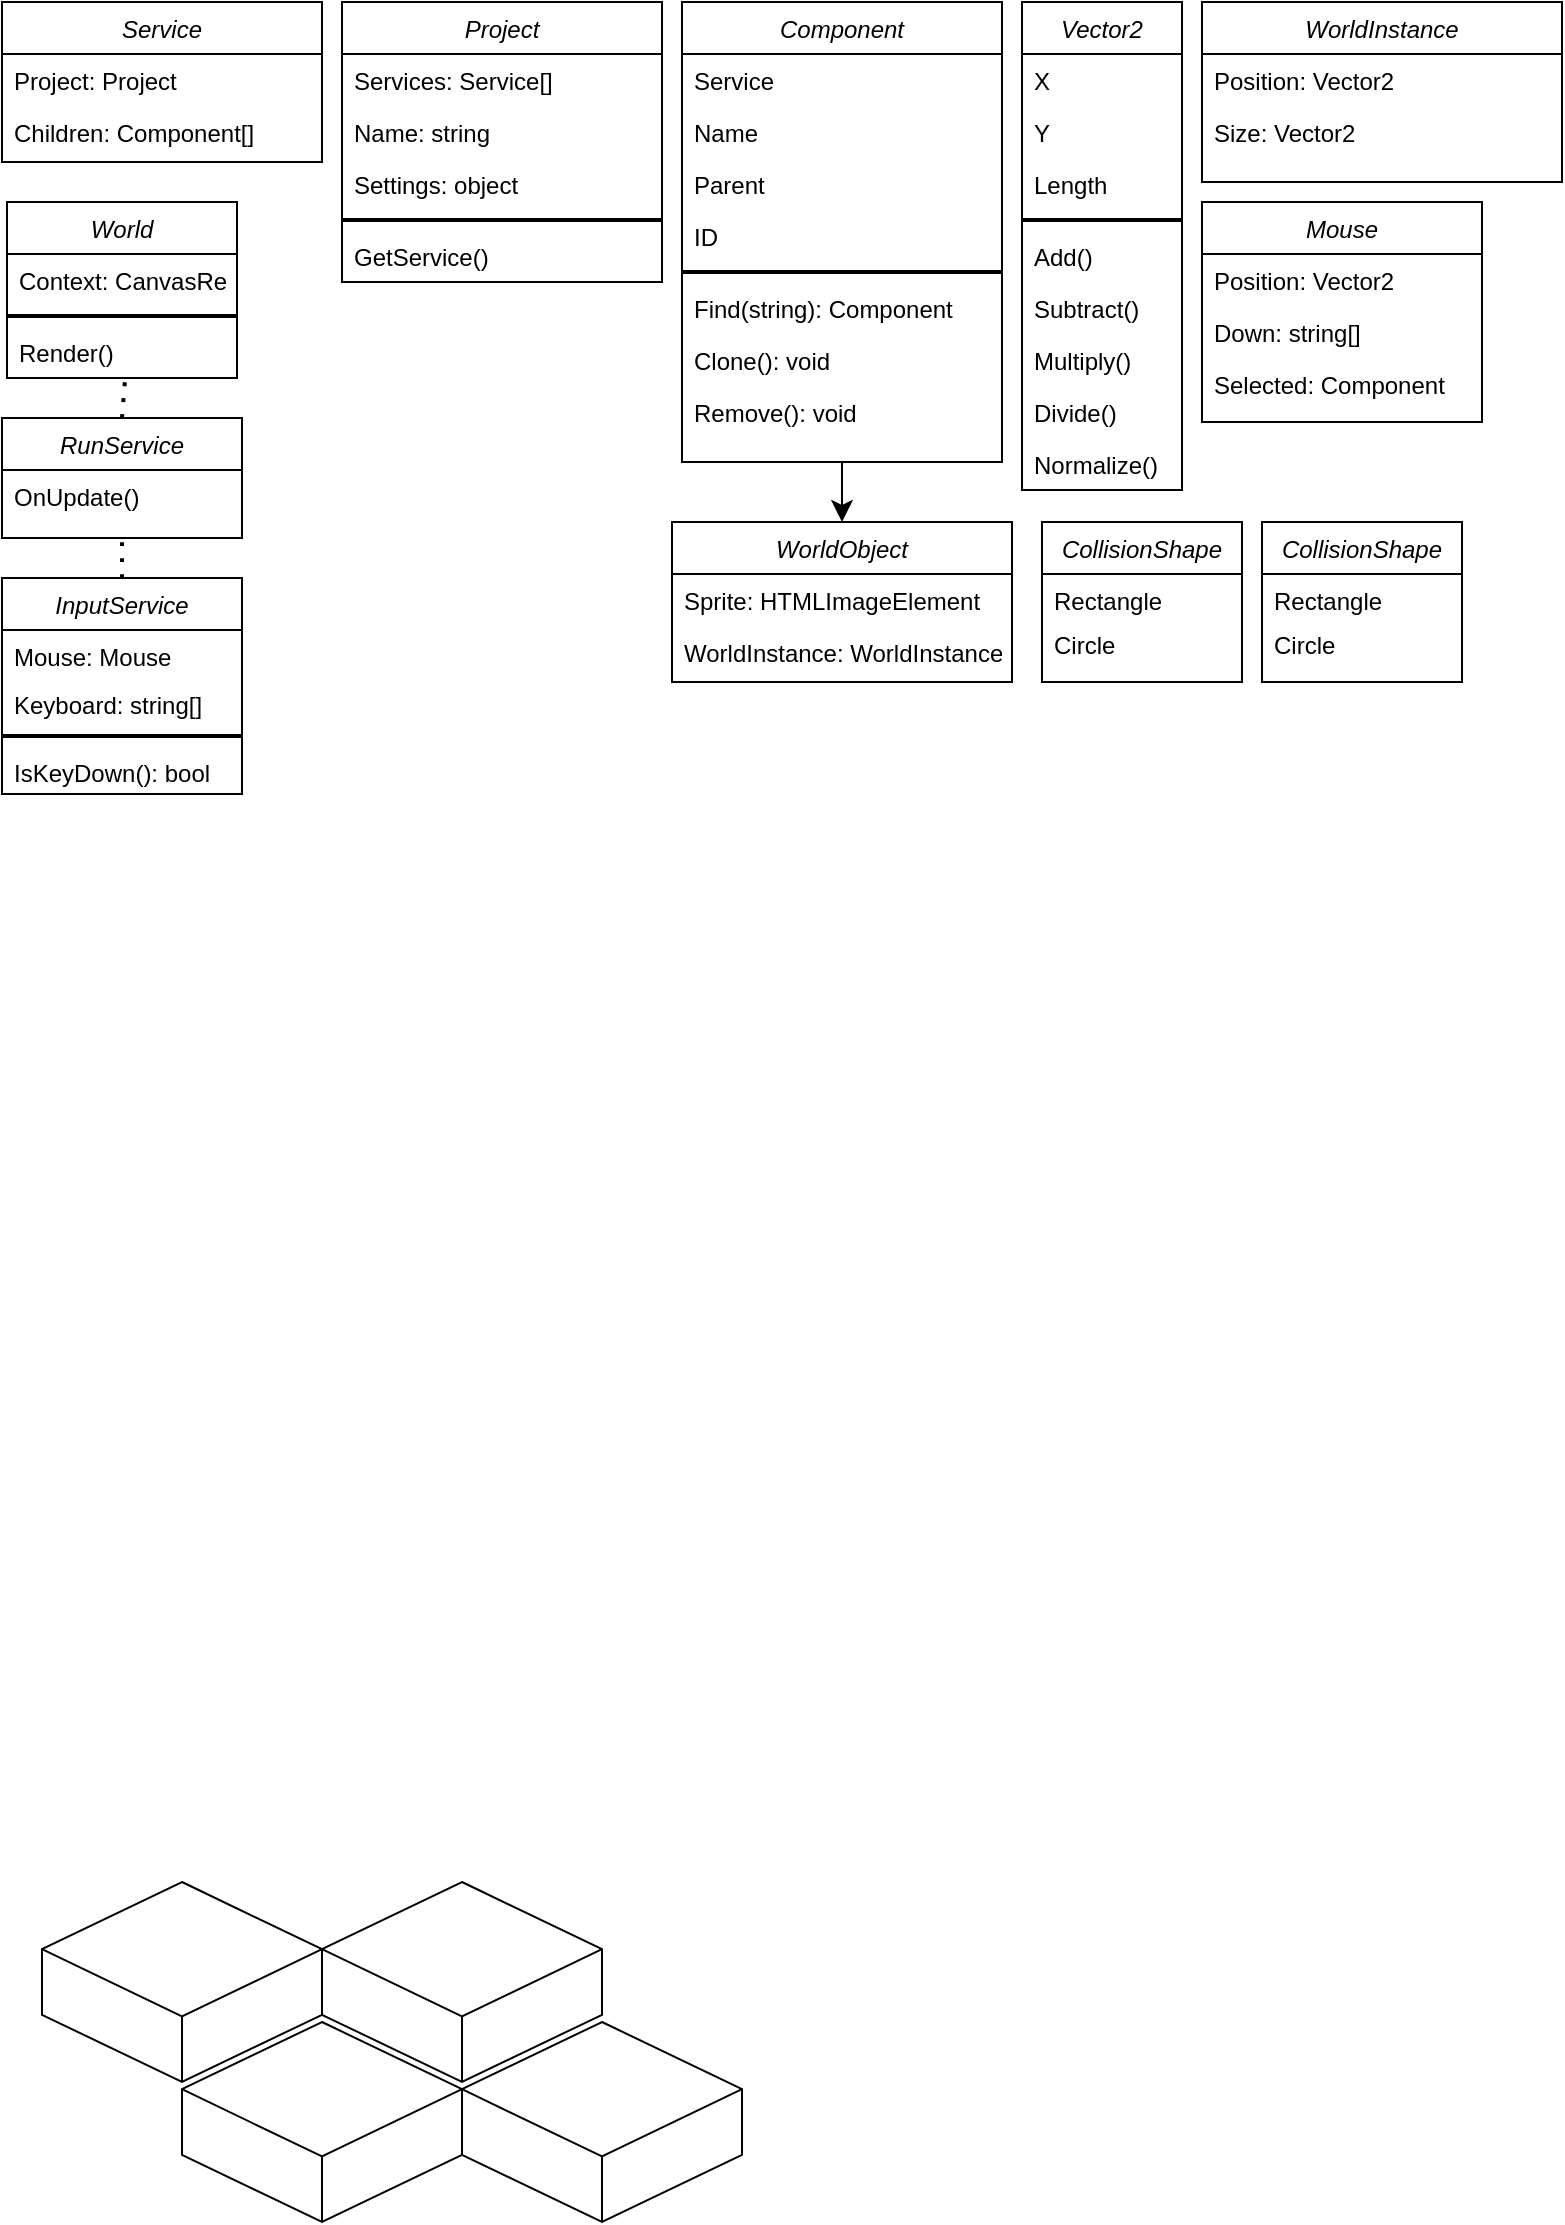 <mxfile version="24.3.1" type="github">
  <diagram id="C5RBs43oDa-KdzZeNtuy" name="Page-1">
    <mxGraphModel dx="1247" dy="649" grid="1" gridSize="10" guides="1" tooltips="1" connect="1" arrows="1" fold="1" page="1" pageScale="1" pageWidth="827" pageHeight="1169" math="0" shadow="0">
      <root>
        <mxCell id="WIyWlLk6GJQsqaUBKTNV-0" />
        <mxCell id="WIyWlLk6GJQsqaUBKTNV-1" parent="WIyWlLk6GJQsqaUBKTNV-0" />
        <mxCell id="X-sTya0O0v6pCVmF9wZl-57" style="edgeStyle=none;curved=1;rounded=0;orthogonalLoop=1;jettySize=auto;html=1;fontSize=12;startSize=8;endSize=8;" parent="WIyWlLk6GJQsqaUBKTNV-1" source="zkfFHV4jXpPFQw0GAbJ--0" target="X-sTya0O0v6pCVmF9wZl-48" edge="1">
          <mxGeometry relative="1" as="geometry" />
        </mxCell>
        <mxCell id="zkfFHV4jXpPFQw0GAbJ--0" value="Component" style="swimlane;fontStyle=2;align=center;verticalAlign=top;childLayout=stackLayout;horizontal=1;startSize=26;horizontalStack=0;resizeParent=1;resizeLast=0;collapsible=1;marginBottom=0;rounded=0;shadow=0;strokeWidth=1;" parent="WIyWlLk6GJQsqaUBKTNV-1" vertex="1">
          <mxGeometry x="350" y="10" width="160" height="230" as="geometry">
            <mxRectangle x="230" y="140" width="160" height="26" as="alternateBounds" />
          </mxGeometry>
        </mxCell>
        <mxCell id="X-sTya0O0v6pCVmF9wZl-19" value="Service" style="text;align=left;verticalAlign=top;spacingLeft=4;spacingRight=4;overflow=hidden;rotatable=0;points=[[0,0.5],[1,0.5]];portConstraint=eastwest;rounded=0;shadow=0;html=0;" parent="zkfFHV4jXpPFQw0GAbJ--0" vertex="1">
          <mxGeometry y="26" width="160" height="26" as="geometry" />
        </mxCell>
        <mxCell id="zkfFHV4jXpPFQw0GAbJ--1" value="Name" style="text;align=left;verticalAlign=top;spacingLeft=4;spacingRight=4;overflow=hidden;rotatable=0;points=[[0,0.5],[1,0.5]];portConstraint=eastwest;" parent="zkfFHV4jXpPFQw0GAbJ--0" vertex="1">
          <mxGeometry y="52" width="160" height="26" as="geometry" />
        </mxCell>
        <mxCell id="zkfFHV4jXpPFQw0GAbJ--2" value="Parent" style="text;align=left;verticalAlign=top;spacingLeft=4;spacingRight=4;overflow=hidden;rotatable=0;points=[[0,0.5],[1,0.5]];portConstraint=eastwest;rounded=0;shadow=0;html=0;" parent="zkfFHV4jXpPFQw0GAbJ--0" vertex="1">
          <mxGeometry y="78" width="160" height="26" as="geometry" />
        </mxCell>
        <mxCell id="zkfFHV4jXpPFQw0GAbJ--3" value="ID" style="text;align=left;verticalAlign=top;spacingLeft=4;spacingRight=4;overflow=hidden;rotatable=0;points=[[0,0.5],[1,0.5]];portConstraint=eastwest;rounded=0;shadow=0;html=0;" parent="zkfFHV4jXpPFQw0GAbJ--0" vertex="1">
          <mxGeometry y="104" width="160" height="26" as="geometry" />
        </mxCell>
        <mxCell id="X-sTya0O0v6pCVmF9wZl-23" value="" style="line;strokeWidth=2;html=1;" parent="zkfFHV4jXpPFQw0GAbJ--0" vertex="1">
          <mxGeometry y="130" width="160" height="10" as="geometry" />
        </mxCell>
        <mxCell id="X-sTya0O0v6pCVmF9wZl-24" value="Find(string): Component" style="text;align=left;verticalAlign=top;spacingLeft=4;spacingRight=4;overflow=hidden;rotatable=0;points=[[0,0.5],[1,0.5]];portConstraint=eastwest;rounded=0;shadow=0;html=0;" parent="zkfFHV4jXpPFQw0GAbJ--0" vertex="1">
          <mxGeometry y="140" width="160" height="26" as="geometry" />
        </mxCell>
        <mxCell id="X-sTya0O0v6pCVmF9wZl-26" value="Clone(): void" style="text;align=left;verticalAlign=top;spacingLeft=4;spacingRight=4;overflow=hidden;rotatable=0;points=[[0,0.5],[1,0.5]];portConstraint=eastwest;rounded=0;shadow=0;html=0;" parent="zkfFHV4jXpPFQw0GAbJ--0" vertex="1">
          <mxGeometry y="166" width="160" height="26" as="geometry" />
        </mxCell>
        <mxCell id="X-sTya0O0v6pCVmF9wZl-27" value="Remove(): void" style="text;align=left;verticalAlign=top;spacingLeft=4;spacingRight=4;overflow=hidden;rotatable=0;points=[[0,0.5],[1,0.5]];portConstraint=eastwest;rounded=0;shadow=0;html=0;" parent="zkfFHV4jXpPFQw0GAbJ--0" vertex="1">
          <mxGeometry y="192" width="160" height="26" as="geometry" />
        </mxCell>
        <mxCell id="X-sTya0O0v6pCVmF9wZl-28" value="Service" style="swimlane;fontStyle=2;align=center;verticalAlign=top;childLayout=stackLayout;horizontal=1;startSize=26;horizontalStack=0;resizeParent=1;resizeLast=0;collapsible=1;marginBottom=0;rounded=0;shadow=0;strokeWidth=1;" parent="WIyWlLk6GJQsqaUBKTNV-1" vertex="1">
          <mxGeometry x="10" y="10" width="160" height="80" as="geometry">
            <mxRectangle x="230" y="140" width="160" height="26" as="alternateBounds" />
          </mxGeometry>
        </mxCell>
        <mxCell id="X-sTya0O0v6pCVmF9wZl-29" value="Project: Project" style="text;align=left;verticalAlign=top;spacingLeft=4;spacingRight=4;overflow=hidden;rotatable=0;points=[[0,0.5],[1,0.5]];portConstraint=eastwest;" parent="X-sTya0O0v6pCVmF9wZl-28" vertex="1">
          <mxGeometry y="26" width="160" height="26" as="geometry" />
        </mxCell>
        <mxCell id="X-sTya0O0v6pCVmF9wZl-32" value="Children: Component[]" style="text;align=left;verticalAlign=top;spacingLeft=4;spacingRight=4;overflow=hidden;rotatable=0;points=[[0,0.5],[1,0.5]];portConstraint=eastwest;rounded=0;shadow=0;html=0;" parent="X-sTya0O0v6pCVmF9wZl-28" vertex="1">
          <mxGeometry y="52" width="160" height="26" as="geometry" />
        </mxCell>
        <mxCell id="X-sTya0O0v6pCVmF9wZl-37" value="Project" style="swimlane;fontStyle=2;align=center;verticalAlign=top;childLayout=stackLayout;horizontal=1;startSize=26;horizontalStack=0;resizeParent=1;resizeLast=0;collapsible=1;marginBottom=0;rounded=0;shadow=0;strokeWidth=1;" parent="WIyWlLk6GJQsqaUBKTNV-1" vertex="1">
          <mxGeometry x="180" y="10" width="160" height="140" as="geometry">
            <mxRectangle x="230" y="140" width="160" height="26" as="alternateBounds" />
          </mxGeometry>
        </mxCell>
        <mxCell id="X-sTya0O0v6pCVmF9wZl-38" value="Services: Service[]" style="text;align=left;verticalAlign=top;spacingLeft=4;spacingRight=4;overflow=hidden;rotatable=0;points=[[0,0.5],[1,0.5]];portConstraint=eastwest;rounded=0;shadow=0;html=0;" parent="X-sTya0O0v6pCVmF9wZl-37" vertex="1">
          <mxGeometry y="26" width="160" height="26" as="geometry" />
        </mxCell>
        <mxCell id="X-sTya0O0v6pCVmF9wZl-39" value="Name: string" style="text;align=left;verticalAlign=top;spacingLeft=4;spacingRight=4;overflow=hidden;rotatable=0;points=[[0,0.5],[1,0.5]];portConstraint=eastwest;" parent="X-sTya0O0v6pCVmF9wZl-37" vertex="1">
          <mxGeometry y="52" width="160" height="26" as="geometry" />
        </mxCell>
        <mxCell id="X-sTya0O0v6pCVmF9wZl-40" value="Settings: object" style="text;align=left;verticalAlign=top;spacingLeft=4;spacingRight=4;overflow=hidden;rotatable=0;points=[[0,0.5],[1,0.5]];portConstraint=eastwest;rounded=0;shadow=0;html=0;" parent="X-sTya0O0v6pCVmF9wZl-37" vertex="1">
          <mxGeometry y="78" width="160" height="26" as="geometry" />
        </mxCell>
        <mxCell id="X-sTya0O0v6pCVmF9wZl-128" value="" style="line;strokeWidth=2;html=1;" parent="X-sTya0O0v6pCVmF9wZl-37" vertex="1">
          <mxGeometry y="104" width="160" height="10" as="geometry" />
        </mxCell>
        <mxCell id="X-sTya0O0v6pCVmF9wZl-127" value="GetService()" style="text;align=left;verticalAlign=top;spacingLeft=4;spacingRight=4;overflow=hidden;rotatable=0;points=[[0,0.5],[1,0.5]];portConstraint=eastwest;rounded=0;shadow=0;html=0;" parent="X-sTya0O0v6pCVmF9wZl-37" vertex="1">
          <mxGeometry y="114" width="160" height="26" as="geometry" />
        </mxCell>
        <mxCell id="X-sTya0O0v6pCVmF9wZl-48" value="WorldObject" style="swimlane;fontStyle=2;align=center;verticalAlign=top;childLayout=stackLayout;horizontal=1;startSize=26;horizontalStack=0;resizeParent=1;resizeLast=0;collapsible=1;marginBottom=0;rounded=0;shadow=0;strokeWidth=1;" parent="WIyWlLk6GJQsqaUBKTNV-1" vertex="1">
          <mxGeometry x="345" y="270" width="170" height="80" as="geometry">
            <mxRectangle x="230" y="140" width="160" height="26" as="alternateBounds" />
          </mxGeometry>
        </mxCell>
        <mxCell id="X-sTya0O0v6pCVmF9wZl-49" value="Sprite: HTMLImageElement" style="text;align=left;verticalAlign=top;spacingLeft=4;spacingRight=4;overflow=hidden;rotatable=0;points=[[0,0.5],[1,0.5]];portConstraint=eastwest;rounded=0;shadow=0;html=0;" parent="X-sTya0O0v6pCVmF9wZl-48" vertex="1">
          <mxGeometry y="26" width="170" height="26" as="geometry" />
        </mxCell>
        <mxCell id="X-sTya0O0v6pCVmF9wZl-50" value="WorldInstance: WorldInstance" style="text;align=left;verticalAlign=top;spacingLeft=4;spacingRight=4;overflow=hidden;rotatable=0;points=[[0,0.5],[1,0.5]];portConstraint=eastwest;" parent="X-sTya0O0v6pCVmF9wZl-48" vertex="1">
          <mxGeometry y="52" width="170" height="26" as="geometry" />
        </mxCell>
        <mxCell id="X-sTya0O0v6pCVmF9wZl-61" value="Vector2" style="swimlane;fontStyle=2;align=center;verticalAlign=top;childLayout=stackLayout;horizontal=1;startSize=26;horizontalStack=0;resizeParent=1;resizeLast=0;collapsible=1;marginBottom=0;rounded=0;shadow=0;strokeWidth=1;" parent="WIyWlLk6GJQsqaUBKTNV-1" vertex="1">
          <mxGeometry x="520" y="10" width="80" height="244" as="geometry">
            <mxRectangle x="230" y="140" width="160" height="26" as="alternateBounds" />
          </mxGeometry>
        </mxCell>
        <mxCell id="X-sTya0O0v6pCVmF9wZl-62" value="X" style="text;align=left;verticalAlign=top;spacingLeft=4;spacingRight=4;overflow=hidden;rotatable=0;points=[[0,0.5],[1,0.5]];portConstraint=eastwest;rounded=0;shadow=0;html=0;" parent="X-sTya0O0v6pCVmF9wZl-61" vertex="1">
          <mxGeometry y="26" width="80" height="26" as="geometry" />
        </mxCell>
        <mxCell id="X-sTya0O0v6pCVmF9wZl-63" value="Y" style="text;align=left;verticalAlign=top;spacingLeft=4;spacingRight=4;overflow=hidden;rotatable=0;points=[[0,0.5],[1,0.5]];portConstraint=eastwest;" parent="X-sTya0O0v6pCVmF9wZl-61" vertex="1">
          <mxGeometry y="52" width="80" height="26" as="geometry" />
        </mxCell>
        <mxCell id="X-sTya0O0v6pCVmF9wZl-64" value="Length" style="text;align=left;verticalAlign=top;spacingLeft=4;spacingRight=4;overflow=hidden;rotatable=0;points=[[0,0.5],[1,0.5]];portConstraint=eastwest;rounded=0;shadow=0;html=0;" parent="X-sTya0O0v6pCVmF9wZl-61" vertex="1">
          <mxGeometry y="78" width="80" height="26" as="geometry" />
        </mxCell>
        <mxCell id="X-sTya0O0v6pCVmF9wZl-66" value="" style="line;strokeWidth=2;html=1;" parent="X-sTya0O0v6pCVmF9wZl-61" vertex="1">
          <mxGeometry y="104" width="80" height="10" as="geometry" />
        </mxCell>
        <mxCell id="X-sTya0O0v6pCVmF9wZl-67" value="Add()" style="text;align=left;verticalAlign=top;spacingLeft=4;spacingRight=4;overflow=hidden;rotatable=0;points=[[0,0.5],[1,0.5]];portConstraint=eastwest;rounded=0;shadow=0;html=0;" parent="X-sTya0O0v6pCVmF9wZl-61" vertex="1">
          <mxGeometry y="114" width="80" height="26" as="geometry" />
        </mxCell>
        <mxCell id="X-sTya0O0v6pCVmF9wZl-68" value="Subtract()" style="text;align=left;verticalAlign=top;spacingLeft=4;spacingRight=4;overflow=hidden;rotatable=0;points=[[0,0.5],[1,0.5]];portConstraint=eastwest;rounded=0;shadow=0;html=0;" parent="X-sTya0O0v6pCVmF9wZl-61" vertex="1">
          <mxGeometry y="140" width="80" height="26" as="geometry" />
        </mxCell>
        <mxCell id="X-sTya0O0v6pCVmF9wZl-69" value="Multiply()" style="text;align=left;verticalAlign=top;spacingLeft=4;spacingRight=4;overflow=hidden;rotatable=0;points=[[0,0.5],[1,0.5]];portConstraint=eastwest;rounded=0;shadow=0;html=0;" parent="X-sTya0O0v6pCVmF9wZl-61" vertex="1">
          <mxGeometry y="166" width="80" height="26" as="geometry" />
        </mxCell>
        <mxCell id="X-sTya0O0v6pCVmF9wZl-70" value="Divide()" style="text;align=left;verticalAlign=top;spacingLeft=4;spacingRight=4;overflow=hidden;rotatable=0;points=[[0,0.5],[1,0.5]];portConstraint=eastwest;rounded=0;shadow=0;html=0;" parent="X-sTya0O0v6pCVmF9wZl-61" vertex="1">
          <mxGeometry y="192" width="80" height="26" as="geometry" />
        </mxCell>
        <mxCell id="X-sTya0O0v6pCVmF9wZl-71" value="Normalize()" style="text;align=left;verticalAlign=top;spacingLeft=4;spacingRight=4;overflow=hidden;rotatable=0;points=[[0,0.5],[1,0.5]];portConstraint=eastwest;rounded=0;shadow=0;html=0;" parent="X-sTya0O0v6pCVmF9wZl-61" vertex="1">
          <mxGeometry y="218" width="80" height="26" as="geometry" />
        </mxCell>
        <mxCell id="X-sTya0O0v6pCVmF9wZl-72" value="WorldInstance" style="swimlane;fontStyle=2;align=center;verticalAlign=top;childLayout=stackLayout;horizontal=1;startSize=26;horizontalStack=0;resizeParent=1;resizeLast=0;collapsible=1;marginBottom=0;rounded=0;shadow=0;strokeWidth=1;" parent="WIyWlLk6GJQsqaUBKTNV-1" vertex="1">
          <mxGeometry x="610" y="10" width="180" height="90" as="geometry">
            <mxRectangle x="230" y="140" width="160" height="26" as="alternateBounds" />
          </mxGeometry>
        </mxCell>
        <mxCell id="X-sTya0O0v6pCVmF9wZl-73" value="Position: Vector2" style="text;align=left;verticalAlign=top;spacingLeft=4;spacingRight=4;overflow=hidden;rotatable=0;points=[[0,0.5],[1,0.5]];portConstraint=eastwest;rounded=0;shadow=0;html=0;" parent="X-sTya0O0v6pCVmF9wZl-72" vertex="1">
          <mxGeometry y="26" width="180" height="26" as="geometry" />
        </mxCell>
        <mxCell id="X-sTya0O0v6pCVmF9wZl-75" value="Size: Vector2" style="text;align=left;verticalAlign=top;spacingLeft=4;spacingRight=4;overflow=hidden;rotatable=0;points=[[0,0.5],[1,0.5]];portConstraint=eastwest;rounded=0;shadow=0;html=0;" parent="X-sTya0O0v6pCVmF9wZl-72" vertex="1">
          <mxGeometry y="52" width="180" height="26" as="geometry" />
        </mxCell>
        <mxCell id="X-sTya0O0v6pCVmF9wZl-82" value="CollisionShape" style="swimlane;fontStyle=2;align=center;verticalAlign=top;childLayout=stackLayout;horizontal=1;startSize=26;horizontalStack=0;resizeParent=1;resizeLast=0;collapsible=1;marginBottom=0;rounded=0;shadow=0;strokeWidth=1;" parent="WIyWlLk6GJQsqaUBKTNV-1" vertex="1">
          <mxGeometry x="530" y="270" width="100" height="80" as="geometry">
            <mxRectangle x="230" y="140" width="160" height="26" as="alternateBounds" />
          </mxGeometry>
        </mxCell>
        <mxCell id="X-sTya0O0v6pCVmF9wZl-83" value="Rectangle" style="text;align=left;verticalAlign=top;spacingLeft=4;spacingRight=4;overflow=hidden;rotatable=0;points=[[0,0.5],[1,0.5]];portConstraint=eastwest;rounded=0;shadow=0;html=0;" parent="X-sTya0O0v6pCVmF9wZl-82" vertex="1">
          <mxGeometry y="26" width="100" height="22" as="geometry" />
        </mxCell>
        <mxCell id="X-sTya0O0v6pCVmF9wZl-84" value="Circle" style="text;align=left;verticalAlign=top;spacingLeft=4;spacingRight=4;overflow=hidden;rotatable=0;points=[[0,0.5],[1,0.5]];portConstraint=eastwest;rounded=0;shadow=0;html=0;" parent="X-sTya0O0v6pCVmF9wZl-82" vertex="1">
          <mxGeometry y="48" width="100" height="26" as="geometry" />
        </mxCell>
        <mxCell id="X-sTya0O0v6pCVmF9wZl-94" value="World" style="swimlane;fontStyle=2;align=center;verticalAlign=top;childLayout=stackLayout;horizontal=1;startSize=26;horizontalStack=0;resizeParent=1;resizeLast=0;collapsible=1;marginBottom=0;rounded=0;shadow=0;strokeWidth=1;" parent="WIyWlLk6GJQsqaUBKTNV-1" vertex="1">
          <mxGeometry x="12.5" y="110" width="115" height="88" as="geometry">
            <mxRectangle x="230" y="140" width="160" height="26" as="alternateBounds" />
          </mxGeometry>
        </mxCell>
        <mxCell id="X-sTya0O0v6pCVmF9wZl-95" value="Context: CanvasRenderingContext" style="text;align=left;verticalAlign=top;spacingLeft=4;spacingRight=4;overflow=hidden;rotatable=0;points=[[0,0.5],[1,0.5]];portConstraint=eastwest;rounded=0;shadow=0;html=0;" parent="X-sTya0O0v6pCVmF9wZl-94" vertex="1">
          <mxGeometry y="26" width="115" height="26" as="geometry" />
        </mxCell>
        <mxCell id="X-sTya0O0v6pCVmF9wZl-97" value="" style="line;strokeWidth=2;html=1;" parent="X-sTya0O0v6pCVmF9wZl-94" vertex="1">
          <mxGeometry y="52" width="115" height="10" as="geometry" />
        </mxCell>
        <mxCell id="X-sTya0O0v6pCVmF9wZl-96" value="Render()" style="text;align=left;verticalAlign=top;spacingLeft=4;spacingRight=4;overflow=hidden;rotatable=0;points=[[0,0.5],[1,0.5]];portConstraint=eastwest;" parent="X-sTya0O0v6pCVmF9wZl-94" vertex="1">
          <mxGeometry y="62" width="115" height="26" as="geometry" />
        </mxCell>
        <mxCell id="X-sTya0O0v6pCVmF9wZl-100" value="RunService" style="swimlane;fontStyle=2;align=center;verticalAlign=top;childLayout=stackLayout;horizontal=1;startSize=26;horizontalStack=0;resizeParent=1;resizeLast=0;collapsible=1;marginBottom=0;rounded=0;shadow=0;strokeWidth=1;" parent="WIyWlLk6GJQsqaUBKTNV-1" vertex="1">
          <mxGeometry x="10" y="218" width="120" height="60" as="geometry">
            <mxRectangle x="230" y="140" width="160" height="26" as="alternateBounds" />
          </mxGeometry>
        </mxCell>
        <mxCell id="X-sTya0O0v6pCVmF9wZl-103" value="OnUpdate()" style="text;align=left;verticalAlign=top;spacingLeft=4;spacingRight=4;overflow=hidden;rotatable=0;points=[[0,0.5],[1,0.5]];portConstraint=eastwest;" parent="X-sTya0O0v6pCVmF9wZl-100" vertex="1">
          <mxGeometry y="26" width="120" height="26" as="geometry" />
        </mxCell>
        <mxCell id="X-sTya0O0v6pCVmF9wZl-107" value="" style="html=1;whiteSpace=wrap;shape=isoCube2;backgroundOutline=1;isoAngle=15;" parent="WIyWlLk6GJQsqaUBKTNV-1" vertex="1">
          <mxGeometry x="30" y="950" width="140" height="100" as="geometry" />
        </mxCell>
        <mxCell id="X-sTya0O0v6pCVmF9wZl-108" value="" style="html=1;whiteSpace=wrap;shape=isoCube2;backgroundOutline=1;isoAngle=15;" parent="WIyWlLk6GJQsqaUBKTNV-1" vertex="1">
          <mxGeometry x="100" y="1020" width="140" height="100" as="geometry" />
        </mxCell>
        <mxCell id="X-sTya0O0v6pCVmF9wZl-109" value="" style="html=1;whiteSpace=wrap;shape=isoCube2;backgroundOutline=1;isoAngle=15;" parent="WIyWlLk6GJQsqaUBKTNV-1" vertex="1">
          <mxGeometry x="170" y="950" width="140" height="100" as="geometry" />
        </mxCell>
        <mxCell id="X-sTya0O0v6pCVmF9wZl-110" value="" style="html=1;whiteSpace=wrap;shape=isoCube2;backgroundOutline=1;isoAngle=15;" parent="WIyWlLk6GJQsqaUBKTNV-1" vertex="1">
          <mxGeometry x="240" y="1020" width="140" height="100" as="geometry" />
        </mxCell>
        <mxCell id="X-sTya0O0v6pCVmF9wZl-113" value="InputService" style="swimlane;fontStyle=2;align=center;verticalAlign=top;childLayout=stackLayout;horizontal=1;startSize=26;horizontalStack=0;resizeParent=1;resizeLast=0;collapsible=1;marginBottom=0;rounded=0;shadow=0;strokeWidth=1;" parent="WIyWlLk6GJQsqaUBKTNV-1" vertex="1">
          <mxGeometry x="10" y="298" width="120" height="108" as="geometry">
            <mxRectangle x="230" y="140" width="160" height="26" as="alternateBounds" />
          </mxGeometry>
        </mxCell>
        <mxCell id="X-sTya0O0v6pCVmF9wZl-114" value="Mouse: Mouse" style="text;align=left;verticalAlign=top;spacingLeft=4;spacingRight=4;overflow=hidden;rotatable=0;points=[[0,0.5],[1,0.5]];portConstraint=eastwest;" parent="X-sTya0O0v6pCVmF9wZl-113" vertex="1">
          <mxGeometry y="26" width="120" height="24" as="geometry" />
        </mxCell>
        <mxCell id="X-sTya0O0v6pCVmF9wZl-117" value="Keyboard: string[]" style="text;align=left;verticalAlign=top;spacingLeft=4;spacingRight=4;overflow=hidden;rotatable=0;points=[[0,0.5],[1,0.5]];portConstraint=eastwest;" parent="X-sTya0O0v6pCVmF9wZl-113" vertex="1">
          <mxGeometry y="50" width="120" height="24" as="geometry" />
        </mxCell>
        <mxCell id="X-sTya0O0v6pCVmF9wZl-119" value="" style="line;strokeWidth=2;html=1;" parent="X-sTya0O0v6pCVmF9wZl-113" vertex="1">
          <mxGeometry y="74" width="120" height="10" as="geometry" />
        </mxCell>
        <mxCell id="X-sTya0O0v6pCVmF9wZl-120" value="IsKeyDown(): bool" style="text;align=left;verticalAlign=top;spacingLeft=4;spacingRight=4;overflow=hidden;rotatable=0;points=[[0,0.5],[1,0.5]];portConstraint=eastwest;" parent="X-sTya0O0v6pCVmF9wZl-113" vertex="1">
          <mxGeometry y="84" width="120" height="24" as="geometry" />
        </mxCell>
        <mxCell id="X-sTya0O0v6pCVmF9wZl-115" value="" style="endArrow=none;dashed=1;html=1;dashPattern=1 3;strokeWidth=2;rounded=0;fontSize=12;startSize=8;endSize=8;curved=1;exitX=0.5;exitY=0;exitDx=0;exitDy=0;entryX=0.5;entryY=1;entryDx=0;entryDy=0;" parent="WIyWlLk6GJQsqaUBKTNV-1" source="X-sTya0O0v6pCVmF9wZl-113" target="X-sTya0O0v6pCVmF9wZl-100" edge="1">
          <mxGeometry width="50" height="50" relative="1" as="geometry">
            <mxPoint x="162.5" y="308" as="sourcePoint" />
            <mxPoint x="212.5" y="258" as="targetPoint" />
          </mxGeometry>
        </mxCell>
        <mxCell id="X-sTya0O0v6pCVmF9wZl-116" value="" style="endArrow=none;dashed=1;html=1;dashPattern=1 3;strokeWidth=2;rounded=0;fontSize=12;startSize=8;endSize=8;curved=1;exitX=0.5;exitY=0;exitDx=0;exitDy=0;entryX=0.513;entryY=1.038;entryDx=0;entryDy=0;entryPerimeter=0;" parent="WIyWlLk6GJQsqaUBKTNV-1" source="X-sTya0O0v6pCVmF9wZl-100" target="X-sTya0O0v6pCVmF9wZl-96" edge="1">
          <mxGeometry width="50" height="50" relative="1" as="geometry">
            <mxPoint x="322.5" y="368" as="sourcePoint" />
            <mxPoint x="372.5" y="318" as="targetPoint" />
          </mxGeometry>
        </mxCell>
        <mxCell id="X-sTya0O0v6pCVmF9wZl-121" value="Mouse" style="swimlane;fontStyle=2;align=center;verticalAlign=top;childLayout=stackLayout;horizontal=1;startSize=26;horizontalStack=0;resizeParent=1;resizeLast=0;collapsible=1;marginBottom=0;rounded=0;shadow=0;strokeWidth=1;" parent="WIyWlLk6GJQsqaUBKTNV-1" vertex="1">
          <mxGeometry x="610" y="110" width="140" height="110" as="geometry">
            <mxRectangle x="230" y="140" width="160" height="26" as="alternateBounds" />
          </mxGeometry>
        </mxCell>
        <mxCell id="X-sTya0O0v6pCVmF9wZl-122" value="Position: Vector2" style="text;align=left;verticalAlign=top;spacingLeft=4;spacingRight=4;overflow=hidden;rotatable=0;points=[[0,0.5],[1,0.5]];portConstraint=eastwest;rounded=0;shadow=0;html=0;" parent="X-sTya0O0v6pCVmF9wZl-121" vertex="1">
          <mxGeometry y="26" width="140" height="26" as="geometry" />
        </mxCell>
        <mxCell id="X-sTya0O0v6pCVmF9wZl-123" value="Down: string[]" style="text;align=left;verticalAlign=top;spacingLeft=4;spacingRight=4;overflow=hidden;rotatable=0;points=[[0,0.5],[1,0.5]];portConstraint=eastwest;rounded=0;shadow=0;html=0;" parent="X-sTya0O0v6pCVmF9wZl-121" vertex="1">
          <mxGeometry y="52" width="140" height="26" as="geometry" />
        </mxCell>
        <mxCell id="X-sTya0O0v6pCVmF9wZl-125" value="Selected: Component" style="text;align=left;verticalAlign=top;spacingLeft=4;spacingRight=4;overflow=hidden;rotatable=0;points=[[0,0.5],[1,0.5]];portConstraint=eastwest;rounded=0;shadow=0;html=0;" parent="X-sTya0O0v6pCVmF9wZl-121" vertex="1">
          <mxGeometry y="78" width="140" height="26" as="geometry" />
        </mxCell>
        <mxCell id="niZ2QpDl_RLxOqX4ugT1-1" value="CollisionShape" style="swimlane;fontStyle=2;align=center;verticalAlign=top;childLayout=stackLayout;horizontal=1;startSize=26;horizontalStack=0;resizeParent=1;resizeLast=0;collapsible=1;marginBottom=0;rounded=0;shadow=0;strokeWidth=1;" vertex="1" parent="WIyWlLk6GJQsqaUBKTNV-1">
          <mxGeometry x="640" y="270" width="100" height="80" as="geometry">
            <mxRectangle x="230" y="140" width="160" height="26" as="alternateBounds" />
          </mxGeometry>
        </mxCell>
        <mxCell id="niZ2QpDl_RLxOqX4ugT1-2" value="Rectangle" style="text;align=left;verticalAlign=top;spacingLeft=4;spacingRight=4;overflow=hidden;rotatable=0;points=[[0,0.5],[1,0.5]];portConstraint=eastwest;rounded=0;shadow=0;html=0;" vertex="1" parent="niZ2QpDl_RLxOqX4ugT1-1">
          <mxGeometry y="26" width="100" height="22" as="geometry" />
        </mxCell>
        <mxCell id="niZ2QpDl_RLxOqX4ugT1-3" value="Circle" style="text;align=left;verticalAlign=top;spacingLeft=4;spacingRight=4;overflow=hidden;rotatable=0;points=[[0,0.5],[1,0.5]];portConstraint=eastwest;rounded=0;shadow=0;html=0;" vertex="1" parent="niZ2QpDl_RLxOqX4ugT1-1">
          <mxGeometry y="48" width="100" height="26" as="geometry" />
        </mxCell>
      </root>
    </mxGraphModel>
  </diagram>
</mxfile>
